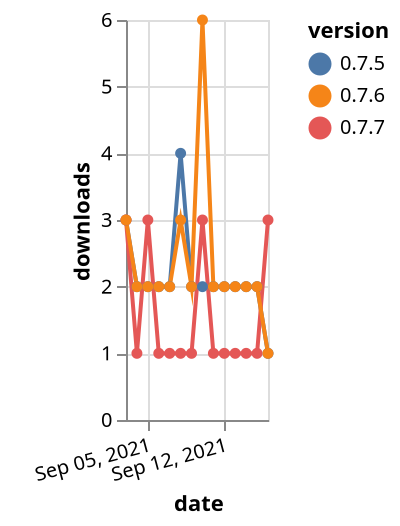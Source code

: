 {"$schema": "https://vega.github.io/schema/vega-lite/v5.json", "description": "A simple bar chart with embedded data.", "data": {"values": [{"date": "2021-09-03", "total": 2531, "delta": 3, "version": "0.7.5"}, {"date": "2021-09-04", "total": 2533, "delta": 2, "version": "0.7.5"}, {"date": "2021-09-05", "total": 2535, "delta": 2, "version": "0.7.5"}, {"date": "2021-09-06", "total": 2537, "delta": 2, "version": "0.7.5"}, {"date": "2021-09-07", "total": 2539, "delta": 2, "version": "0.7.5"}, {"date": "2021-09-08", "total": 2543, "delta": 4, "version": "0.7.5"}, {"date": "2021-09-09", "total": 2545, "delta": 2, "version": "0.7.5"}, {"date": "2021-09-10", "total": 2547, "delta": 2, "version": "0.7.5"}, {"date": "2021-09-11", "total": 2549, "delta": 2, "version": "0.7.5"}, {"date": "2021-09-12", "total": 2551, "delta": 2, "version": "0.7.5"}, {"date": "2021-09-13", "total": 2553, "delta": 2, "version": "0.7.5"}, {"date": "2021-09-14", "total": 2555, "delta": 2, "version": "0.7.5"}, {"date": "2021-09-15", "total": 2557, "delta": 2, "version": "0.7.5"}, {"date": "2021-09-16", "total": 2558, "delta": 1, "version": "0.7.5"}, {"date": "2021-09-03", "total": 160, "delta": 3, "version": "0.7.7"}, {"date": "2021-09-04", "total": 161, "delta": 1, "version": "0.7.7"}, {"date": "2021-09-05", "total": 164, "delta": 3, "version": "0.7.7"}, {"date": "2021-09-06", "total": 165, "delta": 1, "version": "0.7.7"}, {"date": "2021-09-07", "total": 166, "delta": 1, "version": "0.7.7"}, {"date": "2021-09-08", "total": 167, "delta": 1, "version": "0.7.7"}, {"date": "2021-09-09", "total": 168, "delta": 1, "version": "0.7.7"}, {"date": "2021-09-10", "total": 171, "delta": 3, "version": "0.7.7"}, {"date": "2021-09-11", "total": 172, "delta": 1, "version": "0.7.7"}, {"date": "2021-09-12", "total": 173, "delta": 1, "version": "0.7.7"}, {"date": "2021-09-13", "total": 174, "delta": 1, "version": "0.7.7"}, {"date": "2021-09-14", "total": 175, "delta": 1, "version": "0.7.7"}, {"date": "2021-09-15", "total": 176, "delta": 1, "version": "0.7.7"}, {"date": "2021-09-16", "total": 179, "delta": 3, "version": "0.7.7"}, {"date": "2021-09-03", "total": 2087, "delta": 3, "version": "0.7.6"}, {"date": "2021-09-04", "total": 2089, "delta": 2, "version": "0.7.6"}, {"date": "2021-09-05", "total": 2091, "delta": 2, "version": "0.7.6"}, {"date": "2021-09-06", "total": 2093, "delta": 2, "version": "0.7.6"}, {"date": "2021-09-07", "total": 2095, "delta": 2, "version": "0.7.6"}, {"date": "2021-09-08", "total": 2098, "delta": 3, "version": "0.7.6"}, {"date": "2021-09-09", "total": 2100, "delta": 2, "version": "0.7.6"}, {"date": "2021-09-10", "total": 2106, "delta": 6, "version": "0.7.6"}, {"date": "2021-09-11", "total": 2108, "delta": 2, "version": "0.7.6"}, {"date": "2021-09-12", "total": 2110, "delta": 2, "version": "0.7.6"}, {"date": "2021-09-13", "total": 2112, "delta": 2, "version": "0.7.6"}, {"date": "2021-09-14", "total": 2114, "delta": 2, "version": "0.7.6"}, {"date": "2021-09-15", "total": 2116, "delta": 2, "version": "0.7.6"}, {"date": "2021-09-16", "total": 2117, "delta": 1, "version": "0.7.6"}]}, "width": "container", "mark": {"type": "line", "point": {"filled": true}}, "encoding": {"x": {"field": "date", "type": "temporal", "timeUnit": "yearmonthdate", "title": "date", "axis": {"labelAngle": -15}}, "y": {"field": "delta", "type": "quantitative", "title": "downloads"}, "color": {"field": "version", "type": "nominal"}, "tooltip": {"field": "delta"}}}